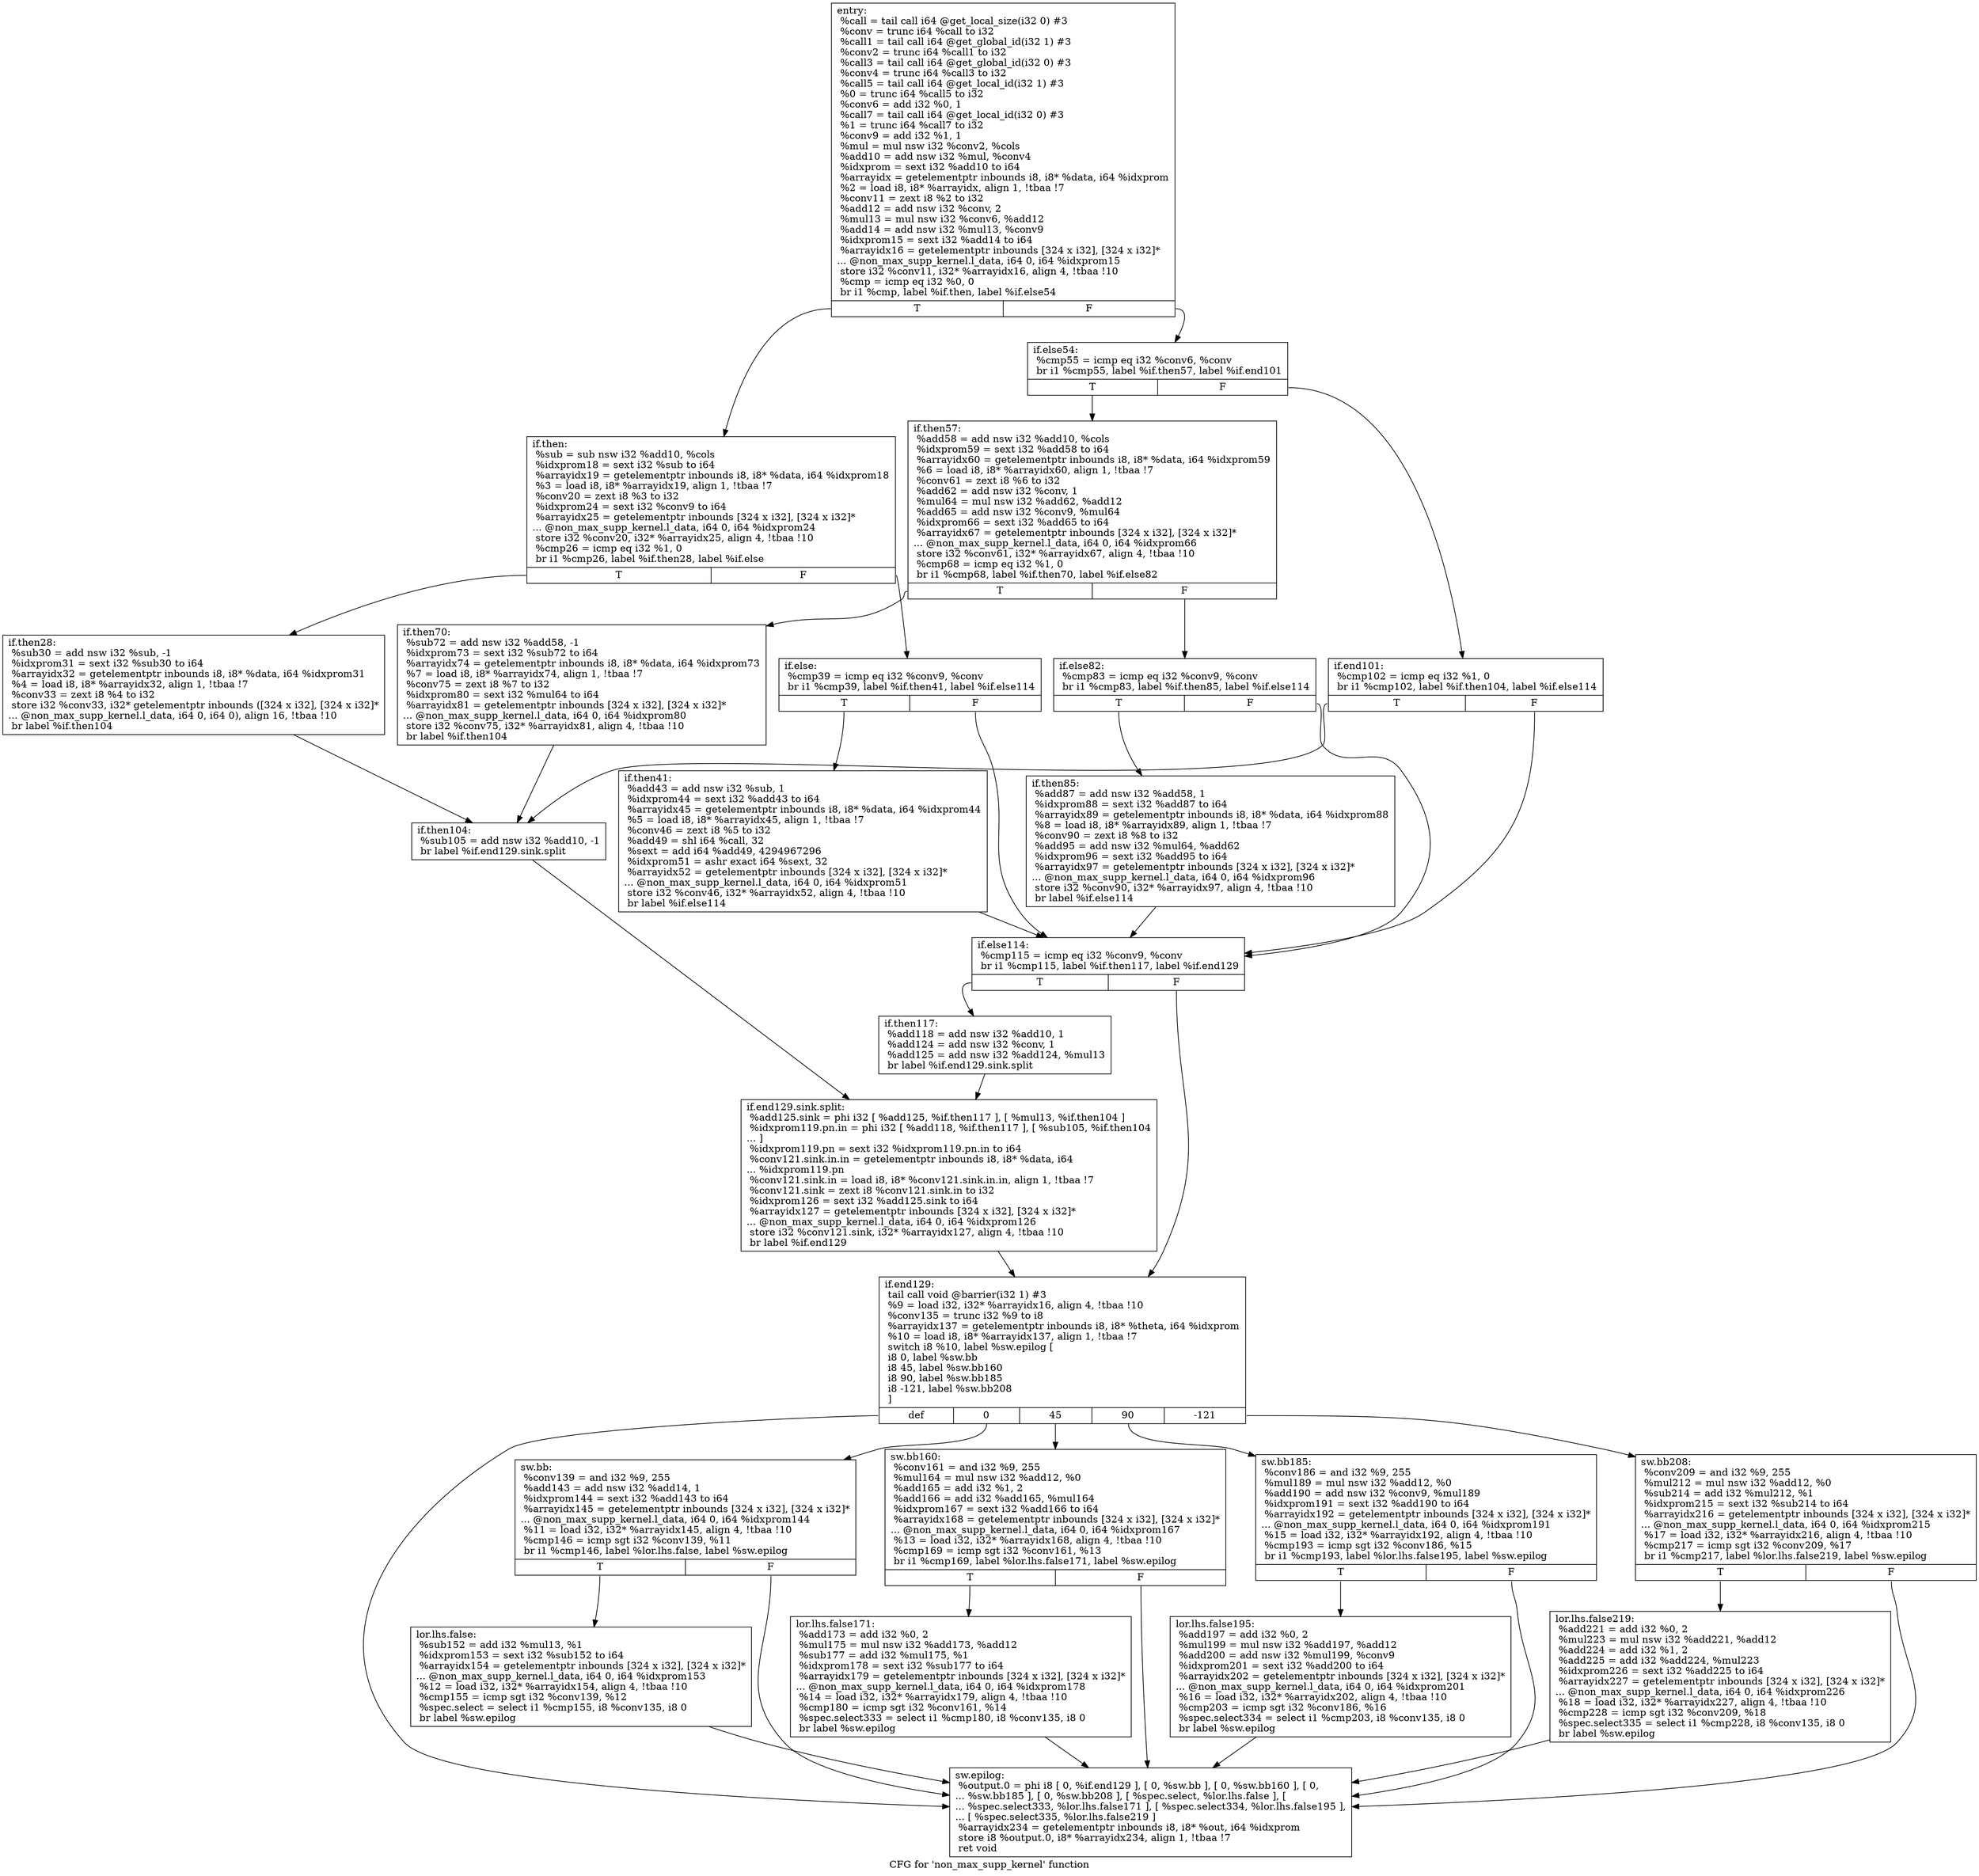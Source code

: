 digraph "CFG for 'non_max_supp_kernel' function" {
	label="CFG for 'non_max_supp_kernel' function";

	Node0x92f4280 [shape=record,label="{entry:\l  %call = tail call i64 @get_local_size(i32 0) #3\l  %conv = trunc i64 %call to i32\l  %call1 = tail call i64 @get_global_id(i32 1) #3\l  %conv2 = trunc i64 %call1 to i32\l  %call3 = tail call i64 @get_global_id(i32 0) #3\l  %conv4 = trunc i64 %call3 to i32\l  %call5 = tail call i64 @get_local_id(i32 1) #3\l  %0 = trunc i64 %call5 to i32\l  %conv6 = add i32 %0, 1\l  %call7 = tail call i64 @get_local_id(i32 0) #3\l  %1 = trunc i64 %call7 to i32\l  %conv9 = add i32 %1, 1\l  %mul = mul nsw i32 %conv2, %cols\l  %add10 = add nsw i32 %mul, %conv4\l  %idxprom = sext i32 %add10 to i64\l  %arrayidx = getelementptr inbounds i8, i8* %data, i64 %idxprom\l  %2 = load i8, i8* %arrayidx, align 1, !tbaa !7\l  %conv11 = zext i8 %2 to i32\l  %add12 = add nsw i32 %conv, 2\l  %mul13 = mul nsw i32 %conv6, %add12\l  %add14 = add nsw i32 %mul13, %conv9\l  %idxprom15 = sext i32 %add14 to i64\l  %arrayidx16 = getelementptr inbounds [324 x i32], [324 x i32]*\l... @non_max_supp_kernel.l_data, i64 0, i64 %idxprom15\l  store i32 %conv11, i32* %arrayidx16, align 4, !tbaa !10\l  %cmp = icmp eq i32 %0, 0\l  br i1 %cmp, label %if.then, label %if.else54\l|{<s0>T|<s1>F}}"];
	Node0x92f4280:s0 -> Node0x92f5090;
	Node0x92f4280:s1 -> Node0x92e93c0;
	Node0x92f5090 [shape=record,label="{if.then:                                          \l  %sub = sub nsw i32 %add10, %cols\l  %idxprom18 = sext i32 %sub to i64\l  %arrayidx19 = getelementptr inbounds i8, i8* %data, i64 %idxprom18\l  %3 = load i8, i8* %arrayidx19, align 1, !tbaa !7\l  %conv20 = zext i8 %3 to i32\l  %idxprom24 = sext i32 %conv9 to i64\l  %arrayidx25 = getelementptr inbounds [324 x i32], [324 x i32]*\l... @non_max_supp_kernel.l_data, i64 0, i64 %idxprom24\l  store i32 %conv20, i32* %arrayidx25, align 4, !tbaa !10\l  %cmp26 = icmp eq i32 %1, 0\l  br i1 %cmp26, label %if.then28, label %if.else\l|{<s0>T|<s1>F}}"];
	Node0x92f5090:s0 -> Node0x92e99d0;
	Node0x92f5090:s1 -> Node0x92e9a80;
	Node0x92e99d0 [shape=record,label="{if.then28:                                        \l  %sub30 = add nsw i32 %sub, -1\l  %idxprom31 = sext i32 %sub30 to i64\l  %arrayidx32 = getelementptr inbounds i8, i8* %data, i64 %idxprom31\l  %4 = load i8, i8* %arrayidx32, align 1, !tbaa !7\l  %conv33 = zext i8 %4 to i32\l  store i32 %conv33, i32* getelementptr inbounds ([324 x i32], [324 x i32]*\l... @non_max_supp_kernel.l_data, i64 0, i64 0), align 16, !tbaa !10\l  br label %if.then104\l}"];
	Node0x92e99d0 -> Node0x92e9fd0;
	Node0x92e9a80 [shape=record,label="{if.else:                                          \l  %cmp39 = icmp eq i32 %conv9, %conv\l  br i1 %cmp39, label %if.then41, label %if.else114\l|{<s0>T|<s1>F}}"];
	Node0x92e9a80:s0 -> Node0x92ea150;
	Node0x92e9a80:s1 -> Node0x92ea1a0;
	Node0x92ea150 [shape=record,label="{if.then41:                                        \l  %add43 = add nsw i32 %sub, 1\l  %idxprom44 = sext i32 %add43 to i64\l  %arrayidx45 = getelementptr inbounds i8, i8* %data, i64 %idxprom44\l  %5 = load i8, i8* %arrayidx45, align 1, !tbaa !7\l  %conv46 = zext i8 %5 to i32\l  %add49 = shl i64 %call, 32\l  %sext = add i64 %add49, 4294967296\l  %idxprom51 = ashr exact i64 %sext, 32\l  %arrayidx52 = getelementptr inbounds [324 x i32], [324 x i32]*\l... @non_max_supp_kernel.l_data, i64 0, i64 %idxprom51\l  store i32 %conv46, i32* %arrayidx52, align 4, !tbaa !10\l  br label %if.else114\l}"];
	Node0x92ea150 -> Node0x92ea1a0;
	Node0x92e93c0 [shape=record,label="{if.else54:                                        \l  %cmp55 = icmp eq i32 %conv6, %conv\l  br i1 %cmp55, label %if.then57, label %if.end101\l|{<s0>T|<s1>F}}"];
	Node0x92e93c0:s0 -> Node0x92ea670;
	Node0x92e93c0:s1 -> Node0x92ea6c0;
	Node0x92ea670 [shape=record,label="{if.then57:                                        \l  %add58 = add nsw i32 %add10, %cols\l  %idxprom59 = sext i32 %add58 to i64\l  %arrayidx60 = getelementptr inbounds i8, i8* %data, i64 %idxprom59\l  %6 = load i8, i8* %arrayidx60, align 1, !tbaa !7\l  %conv61 = zext i8 %6 to i32\l  %add62 = add nsw i32 %conv, 1\l  %mul64 = mul nsw i32 %add62, %add12\l  %add65 = add nsw i32 %conv9, %mul64\l  %idxprom66 = sext i32 %add65 to i64\l  %arrayidx67 = getelementptr inbounds [324 x i32], [324 x i32]*\l... @non_max_supp_kernel.l_data, i64 0, i64 %idxprom66\l  store i32 %conv61, i32* %arrayidx67, align 4, !tbaa !10\l  %cmp68 = icmp eq i32 %1, 0\l  br i1 %cmp68, label %if.then70, label %if.else82\l|{<s0>T|<s1>F}}"];
	Node0x92ea670:s0 -> Node0x92f9d70;
	Node0x92ea670:s1 -> Node0x92f9e20;
	Node0x92f9d70 [shape=record,label="{if.then70:                                        \l  %sub72 = add nsw i32 %add58, -1\l  %idxprom73 = sext i32 %sub72 to i64\l  %arrayidx74 = getelementptr inbounds i8, i8* %data, i64 %idxprom73\l  %7 = load i8, i8* %arrayidx74, align 1, !tbaa !7\l  %conv75 = zext i8 %7 to i32\l  %idxprom80 = sext i32 %mul64 to i64\l  %arrayidx81 = getelementptr inbounds [324 x i32], [324 x i32]*\l... @non_max_supp_kernel.l_data, i64 0, i64 %idxprom80\l  store i32 %conv75, i32* %arrayidx81, align 4, !tbaa !10\l  br label %if.then104\l}"];
	Node0x92f9d70 -> Node0x92e9fd0;
	Node0x92f9e20 [shape=record,label="{if.else82:                                        \l  %cmp83 = icmp eq i32 %conv9, %conv\l  br i1 %cmp83, label %if.then85, label %if.else114\l|{<s0>T|<s1>F}}"];
	Node0x92f9e20:s0 -> Node0x92dd7f0;
	Node0x92f9e20:s1 -> Node0x92ea1a0;
	Node0x92dd7f0 [shape=record,label="{if.then85:                                        \l  %add87 = add nsw i32 %add58, 1\l  %idxprom88 = sext i32 %add87 to i64\l  %arrayidx89 = getelementptr inbounds i8, i8* %data, i64 %idxprom88\l  %8 = load i8, i8* %arrayidx89, align 1, !tbaa !7\l  %conv90 = zext i8 %8 to i32\l  %add95 = add nsw i32 %mul64, %add62\l  %idxprom96 = sext i32 %add95 to i64\l  %arrayidx97 = getelementptr inbounds [324 x i32], [324 x i32]*\l... @non_max_supp_kernel.l_data, i64 0, i64 %idxprom96\l  store i32 %conv90, i32* %arrayidx97, align 4, !tbaa !10\l  br label %if.else114\l}"];
	Node0x92dd7f0 -> Node0x92ea1a0;
	Node0x92ea6c0 [shape=record,label="{if.end101:                                        \l  %cmp102 = icmp eq i32 %1, 0\l  br i1 %cmp102, label %if.then104, label %if.else114\l|{<s0>T|<s1>F}}"];
	Node0x92ea6c0:s0 -> Node0x92e9fd0;
	Node0x92ea6c0:s1 -> Node0x92ea1a0;
	Node0x92e9fd0 [shape=record,label="{if.then104:                                       \l  %sub105 = add nsw i32 %add10, -1\l  br label %if.end129.sink.split\l}"];
	Node0x92e9fd0 -> Node0x92e9db0;
	Node0x92ea1a0 [shape=record,label="{if.else114:                                       \l  %cmp115 = icmp eq i32 %conv9, %conv\l  br i1 %cmp115, label %if.then117, label %if.end129\l|{<s0>T|<s1>F}}"];
	Node0x92ea1a0:s0 -> Node0x92fb280;
	Node0x92ea1a0:s1 -> Node0x92fb2d0;
	Node0x92fb280 [shape=record,label="{if.then117:                                       \l  %add118 = add nsw i32 %add10, 1\l  %add124 = add nsw i32 %conv, 1\l  %add125 = add nsw i32 %add124, %mul13\l  br label %if.end129.sink.split\l}"];
	Node0x92fb280 -> Node0x92e9db0;
	Node0x92e9db0 [shape=record,label="{if.end129.sink.split:                             \l  %add125.sink = phi i32 [ %add125, %if.then117 ], [ %mul13, %if.then104 ]\l  %idxprom119.pn.in = phi i32 [ %add118, %if.then117 ], [ %sub105, %if.then104\l... ]\l  %idxprom119.pn = sext i32 %idxprom119.pn.in to i64\l  %conv121.sink.in.in = getelementptr inbounds i8, i8* %data, i64\l... %idxprom119.pn\l  %conv121.sink.in = load i8, i8* %conv121.sink.in.in, align 1, !tbaa !7\l  %conv121.sink = zext i8 %conv121.sink.in to i32\l  %idxprom126 = sext i32 %add125.sink to i64\l  %arrayidx127 = getelementptr inbounds [324 x i32], [324 x i32]*\l... @non_max_supp_kernel.l_data, i64 0, i64 %idxprom126\l  store i32 %conv121.sink, i32* %arrayidx127, align 4, !tbaa !10\l  br label %if.end129\l}"];
	Node0x92e9db0 -> Node0x92fb2d0;
	Node0x92fb2d0 [shape=record,label="{if.end129:                                        \l  tail call void @barrier(i32 1) #3\l  %9 = load i32, i32* %arrayidx16, align 4, !tbaa !10\l  %conv135 = trunc i32 %9 to i8\l  %arrayidx137 = getelementptr inbounds i8, i8* %theta, i64 %idxprom\l  %10 = load i8, i8* %arrayidx137, align 1, !tbaa !7\l  switch i8 %10, label %sw.epilog [\l    i8 0, label %sw.bb\l    i8 45, label %sw.bb160\l    i8 90, label %sw.bb185\l    i8 -121, label %sw.bb208\l  ]\l|{<s0>def|<s1>0|<s2>45|<s3>90|<s4>-121}}"];
	Node0x92fb2d0:s0 -> Node0x92f9870;
	Node0x92fb2d0:s1 -> Node0x92f9920;
	Node0x92fb2d0:s2 -> Node0x92fc610;
	Node0x92fb2d0:s3 -> Node0x92fc6c0;
	Node0x92fb2d0:s4 -> Node0x92fc770;
	Node0x92f9920 [shape=record,label="{sw.bb:                                            \l  %conv139 = and i32 %9, 255\l  %add143 = add nsw i32 %add14, 1\l  %idxprom144 = sext i32 %add143 to i64\l  %arrayidx145 = getelementptr inbounds [324 x i32], [324 x i32]*\l... @non_max_supp_kernel.l_data, i64 0, i64 %idxprom144\l  %11 = load i32, i32* %arrayidx145, align 4, !tbaa !10\l  %cmp146 = icmp sgt i32 %conv139, %11\l  br i1 %cmp146, label %lor.lhs.false, label %sw.epilog\l|{<s0>T|<s1>F}}"];
	Node0x92f9920:s0 -> Node0x92fcce0;
	Node0x92f9920:s1 -> Node0x92f9870;
	Node0x92fcce0 [shape=record,label="{lor.lhs.false:                                    \l  %sub152 = add i32 %mul13, %1\l  %idxprom153 = sext i32 %sub152 to i64\l  %arrayidx154 = getelementptr inbounds [324 x i32], [324 x i32]*\l... @non_max_supp_kernel.l_data, i64 0, i64 %idxprom153\l  %12 = load i32, i32* %arrayidx154, align 4, !tbaa !10\l  %cmp155 = icmp sgt i32 %conv139, %12\l  %spec.select = select i1 %cmp155, i8 %conv135, i8 0\l  br label %sw.epilog\l}"];
	Node0x92fcce0 -> Node0x92f9870;
	Node0x92fc610 [shape=record,label="{sw.bb160:                                         \l  %conv161 = and i32 %9, 255\l  %mul164 = mul nsw i32 %add12, %0\l  %add165 = add i32 %1, 2\l  %add166 = add i32 %add165, %mul164\l  %idxprom167 = sext i32 %add166 to i64\l  %arrayidx168 = getelementptr inbounds [324 x i32], [324 x i32]*\l... @non_max_supp_kernel.l_data, i64 0, i64 %idxprom167\l  %13 = load i32, i32* %arrayidx168, align 4, !tbaa !10\l  %cmp169 = icmp sgt i32 %conv161, %13\l  br i1 %cmp169, label %lor.lhs.false171, label %sw.epilog\l|{<s0>T|<s1>F}}"];
	Node0x92fc610:s0 -> Node0x92fd620;
	Node0x92fc610:s1 -> Node0x92f9870;
	Node0x92fd620 [shape=record,label="{lor.lhs.false171:                                 \l  %add173 = add i32 %0, 2\l  %mul175 = mul nsw i32 %add173, %add12\l  %sub177 = add i32 %mul175, %1\l  %idxprom178 = sext i32 %sub177 to i64\l  %arrayidx179 = getelementptr inbounds [324 x i32], [324 x i32]*\l... @non_max_supp_kernel.l_data, i64 0, i64 %idxprom178\l  %14 = load i32, i32* %arrayidx179, align 4, !tbaa !10\l  %cmp180 = icmp sgt i32 %conv161, %14\l  %spec.select333 = select i1 %cmp180, i8 %conv135, i8 0\l  br label %sw.epilog\l}"];
	Node0x92fd620 -> Node0x92f9870;
	Node0x92fc6c0 [shape=record,label="{sw.bb185:                                         \l  %conv186 = and i32 %9, 255\l  %mul189 = mul nsw i32 %add12, %0\l  %add190 = add nsw i32 %conv9, %mul189\l  %idxprom191 = sext i32 %add190 to i64\l  %arrayidx192 = getelementptr inbounds [324 x i32], [324 x i32]*\l... @non_max_supp_kernel.l_data, i64 0, i64 %idxprom191\l  %15 = load i32, i32* %arrayidx192, align 4, !tbaa !10\l  %cmp193 = icmp sgt i32 %conv186, %15\l  br i1 %cmp193, label %lor.lhs.false195, label %sw.epilog\l|{<s0>T|<s1>F}}"];
	Node0x92fc6c0:s0 -> Node0x92fa480;
	Node0x92fc6c0:s1 -> Node0x92f9870;
	Node0x92fa480 [shape=record,label="{lor.lhs.false195:                                 \l  %add197 = add i32 %0, 2\l  %mul199 = mul nsw i32 %add197, %add12\l  %add200 = add nsw i32 %mul199, %conv9\l  %idxprom201 = sext i32 %add200 to i64\l  %arrayidx202 = getelementptr inbounds [324 x i32], [324 x i32]*\l... @non_max_supp_kernel.l_data, i64 0, i64 %idxprom201\l  %16 = load i32, i32* %arrayidx202, align 4, !tbaa !10\l  %cmp203 = icmp sgt i32 %conv186, %16\l  %spec.select334 = select i1 %cmp203, i8 %conv135, i8 0\l  br label %sw.epilog\l}"];
	Node0x92fa480 -> Node0x92f9870;
	Node0x92fc770 [shape=record,label="{sw.bb208:                                         \l  %conv209 = and i32 %9, 255\l  %mul212 = mul nsw i32 %add12, %0\l  %sub214 = add i32 %mul212, %1\l  %idxprom215 = sext i32 %sub214 to i64\l  %arrayidx216 = getelementptr inbounds [324 x i32], [324 x i32]*\l... @non_max_supp_kernel.l_data, i64 0, i64 %idxprom215\l  %17 = load i32, i32* %arrayidx216, align 4, !tbaa !10\l  %cmp217 = icmp sgt i32 %conv209, %17\l  br i1 %cmp217, label %lor.lhs.false219, label %sw.epilog\l|{<s0>T|<s1>F}}"];
	Node0x92fc770:s0 -> Node0x92ff040;
	Node0x92fc770:s1 -> Node0x92f9870;
	Node0x92ff040 [shape=record,label="{lor.lhs.false219:                                 \l  %add221 = add i32 %0, 2\l  %mul223 = mul nsw i32 %add221, %add12\l  %add224 = add i32 %1, 2\l  %add225 = add i32 %add224, %mul223\l  %idxprom226 = sext i32 %add225 to i64\l  %arrayidx227 = getelementptr inbounds [324 x i32], [324 x i32]*\l... @non_max_supp_kernel.l_data, i64 0, i64 %idxprom226\l  %18 = load i32, i32* %arrayidx227, align 4, !tbaa !10\l  %cmp228 = icmp sgt i32 %conv209, %18\l  %spec.select335 = select i1 %cmp228, i8 %conv135, i8 0\l  br label %sw.epilog\l}"];
	Node0x92ff040 -> Node0x92f9870;
	Node0x92f9870 [shape=record,label="{sw.epilog:                                        \l  %output.0 = phi i8 [ 0, %if.end129 ], [ 0, %sw.bb ], [ 0, %sw.bb160 ], [ 0,\l... %sw.bb185 ], [ 0, %sw.bb208 ], [ %spec.select, %lor.lhs.false ], [\l... %spec.select333, %lor.lhs.false171 ], [ %spec.select334, %lor.lhs.false195 ],\l... [ %spec.select335, %lor.lhs.false219 ]\l  %arrayidx234 = getelementptr inbounds i8, i8* %out, i64 %idxprom\l  store i8 %output.0, i8* %arrayidx234, align 1, !tbaa !7\l  ret void\l}"];
}
